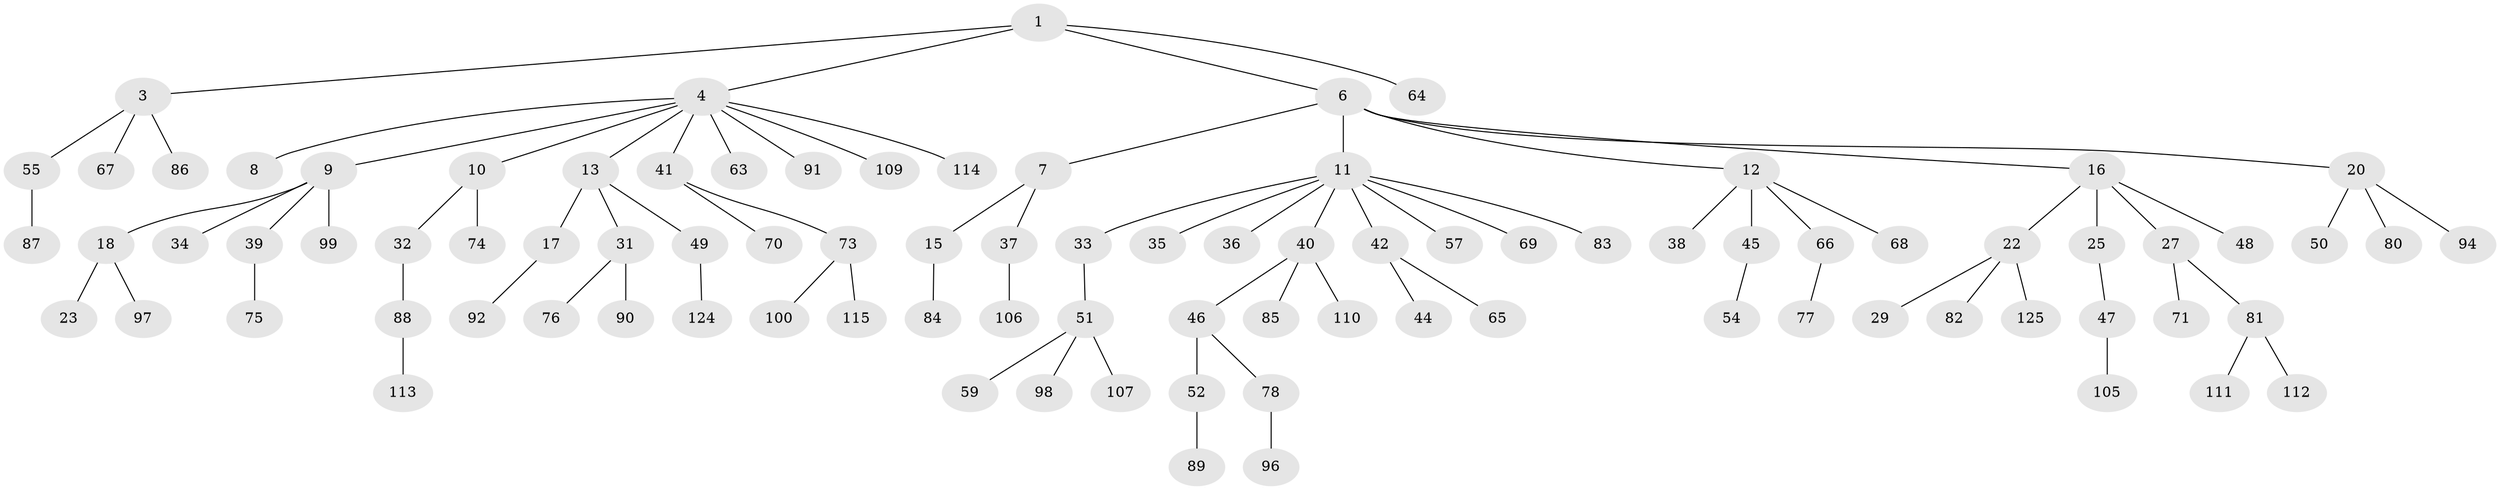 // original degree distribution, {4: 0.07575757575757576, 2: 0.1893939393939394, 3: 0.13636363636363635, 8: 0.007575757575757576, 6: 0.015151515151515152, 5: 0.030303030303030304, 1: 0.5378787878787878, 7: 0.007575757575757576}
// Generated by graph-tools (version 1.1) at 2025/19/03/04/25 18:19:03]
// undirected, 92 vertices, 91 edges
graph export_dot {
graph [start="1"]
  node [color=gray90,style=filled];
  1 [super="+2"];
  3 [super="+19"];
  4 [super="+5"];
  6;
  7 [super="+21"];
  8 [super="+102+108"];
  9;
  10 [super="+53"];
  11 [super="+26+24"];
  12;
  13 [super="+14"];
  15;
  16;
  17 [super="+60+126+62"];
  18;
  20 [super="+130"];
  22;
  23 [super="+104+58"];
  25 [super="+129"];
  27 [super="+61+43"];
  29;
  31;
  32 [super="+79"];
  33 [super="+56"];
  34;
  35;
  36;
  37;
  38;
  39;
  40;
  41 [super="+103"];
  42;
  44;
  45;
  46;
  47;
  48;
  49;
  50;
  51;
  52;
  54;
  55;
  57;
  59 [super="+116"];
  63 [super="+121"];
  64;
  65;
  66 [super="+72"];
  67;
  68;
  69;
  70;
  71;
  73;
  74;
  75;
  76;
  77;
  78;
  80;
  81;
  82;
  83;
  84;
  85;
  86;
  87;
  88;
  89;
  90;
  91;
  92;
  94;
  96;
  97;
  98;
  99 [super="+127"];
  100;
  105;
  106;
  107;
  109 [super="+131"];
  110;
  111 [super="+132"];
  112;
  113;
  114;
  115;
  124;
  125;
  1 -- 3;
  1 -- 4;
  1 -- 6;
  1 -- 64;
  3 -- 55;
  3 -- 67;
  3 -- 86;
  4 -- 9;
  4 -- 10;
  4 -- 13;
  4 -- 63;
  4 -- 91;
  4 -- 114;
  4 -- 8;
  4 -- 41;
  4 -- 109;
  6 -- 7;
  6 -- 11;
  6 -- 12;
  6 -- 16;
  6 -- 20;
  7 -- 15;
  7 -- 37;
  9 -- 18;
  9 -- 34;
  9 -- 39;
  9 -- 99;
  10 -- 32;
  10 -- 74;
  11 -- 36;
  11 -- 40;
  11 -- 69;
  11 -- 42;
  11 -- 33;
  11 -- 83;
  11 -- 35;
  11 -- 57;
  12 -- 38;
  12 -- 45;
  12 -- 66;
  12 -- 68;
  13 -- 17;
  13 -- 31;
  13 -- 49;
  15 -- 84;
  16 -- 22;
  16 -- 25;
  16 -- 27;
  16 -- 48;
  17 -- 92;
  18 -- 23;
  18 -- 97;
  20 -- 50;
  20 -- 80;
  20 -- 94;
  22 -- 29;
  22 -- 82;
  22 -- 125;
  25 -- 47;
  27 -- 81;
  27 -- 71;
  31 -- 76;
  31 -- 90;
  32 -- 88;
  33 -- 51;
  37 -- 106;
  39 -- 75;
  40 -- 46;
  40 -- 85;
  40 -- 110;
  41 -- 70;
  41 -- 73;
  42 -- 44;
  42 -- 65;
  45 -- 54;
  46 -- 52;
  46 -- 78;
  47 -- 105;
  49 -- 124;
  51 -- 59;
  51 -- 98;
  51 -- 107;
  52 -- 89;
  55 -- 87;
  66 -- 77;
  73 -- 100;
  73 -- 115;
  78 -- 96;
  81 -- 111;
  81 -- 112;
  88 -- 113;
}
